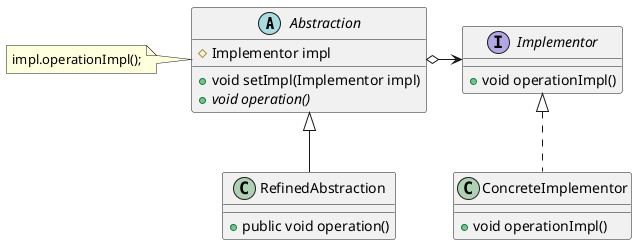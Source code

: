 @startuml

abstract class Abstraction {
#Implementor impl
+void setImpl(Implementor impl)
+{abstract} void operation()
}

class RefinedAbstraction {
+public void operation()
}

Interface Implementor {
+void operationImpl()
}

class ConcreteImplementor {
+void operationImpl()
}

note left of Abstraction
impl.operationImpl();
end note

Implementor <|.. ConcreteImplementor
Abstraction <|-- RefinedAbstraction
Abstraction o-right-> Implementor

@enduml